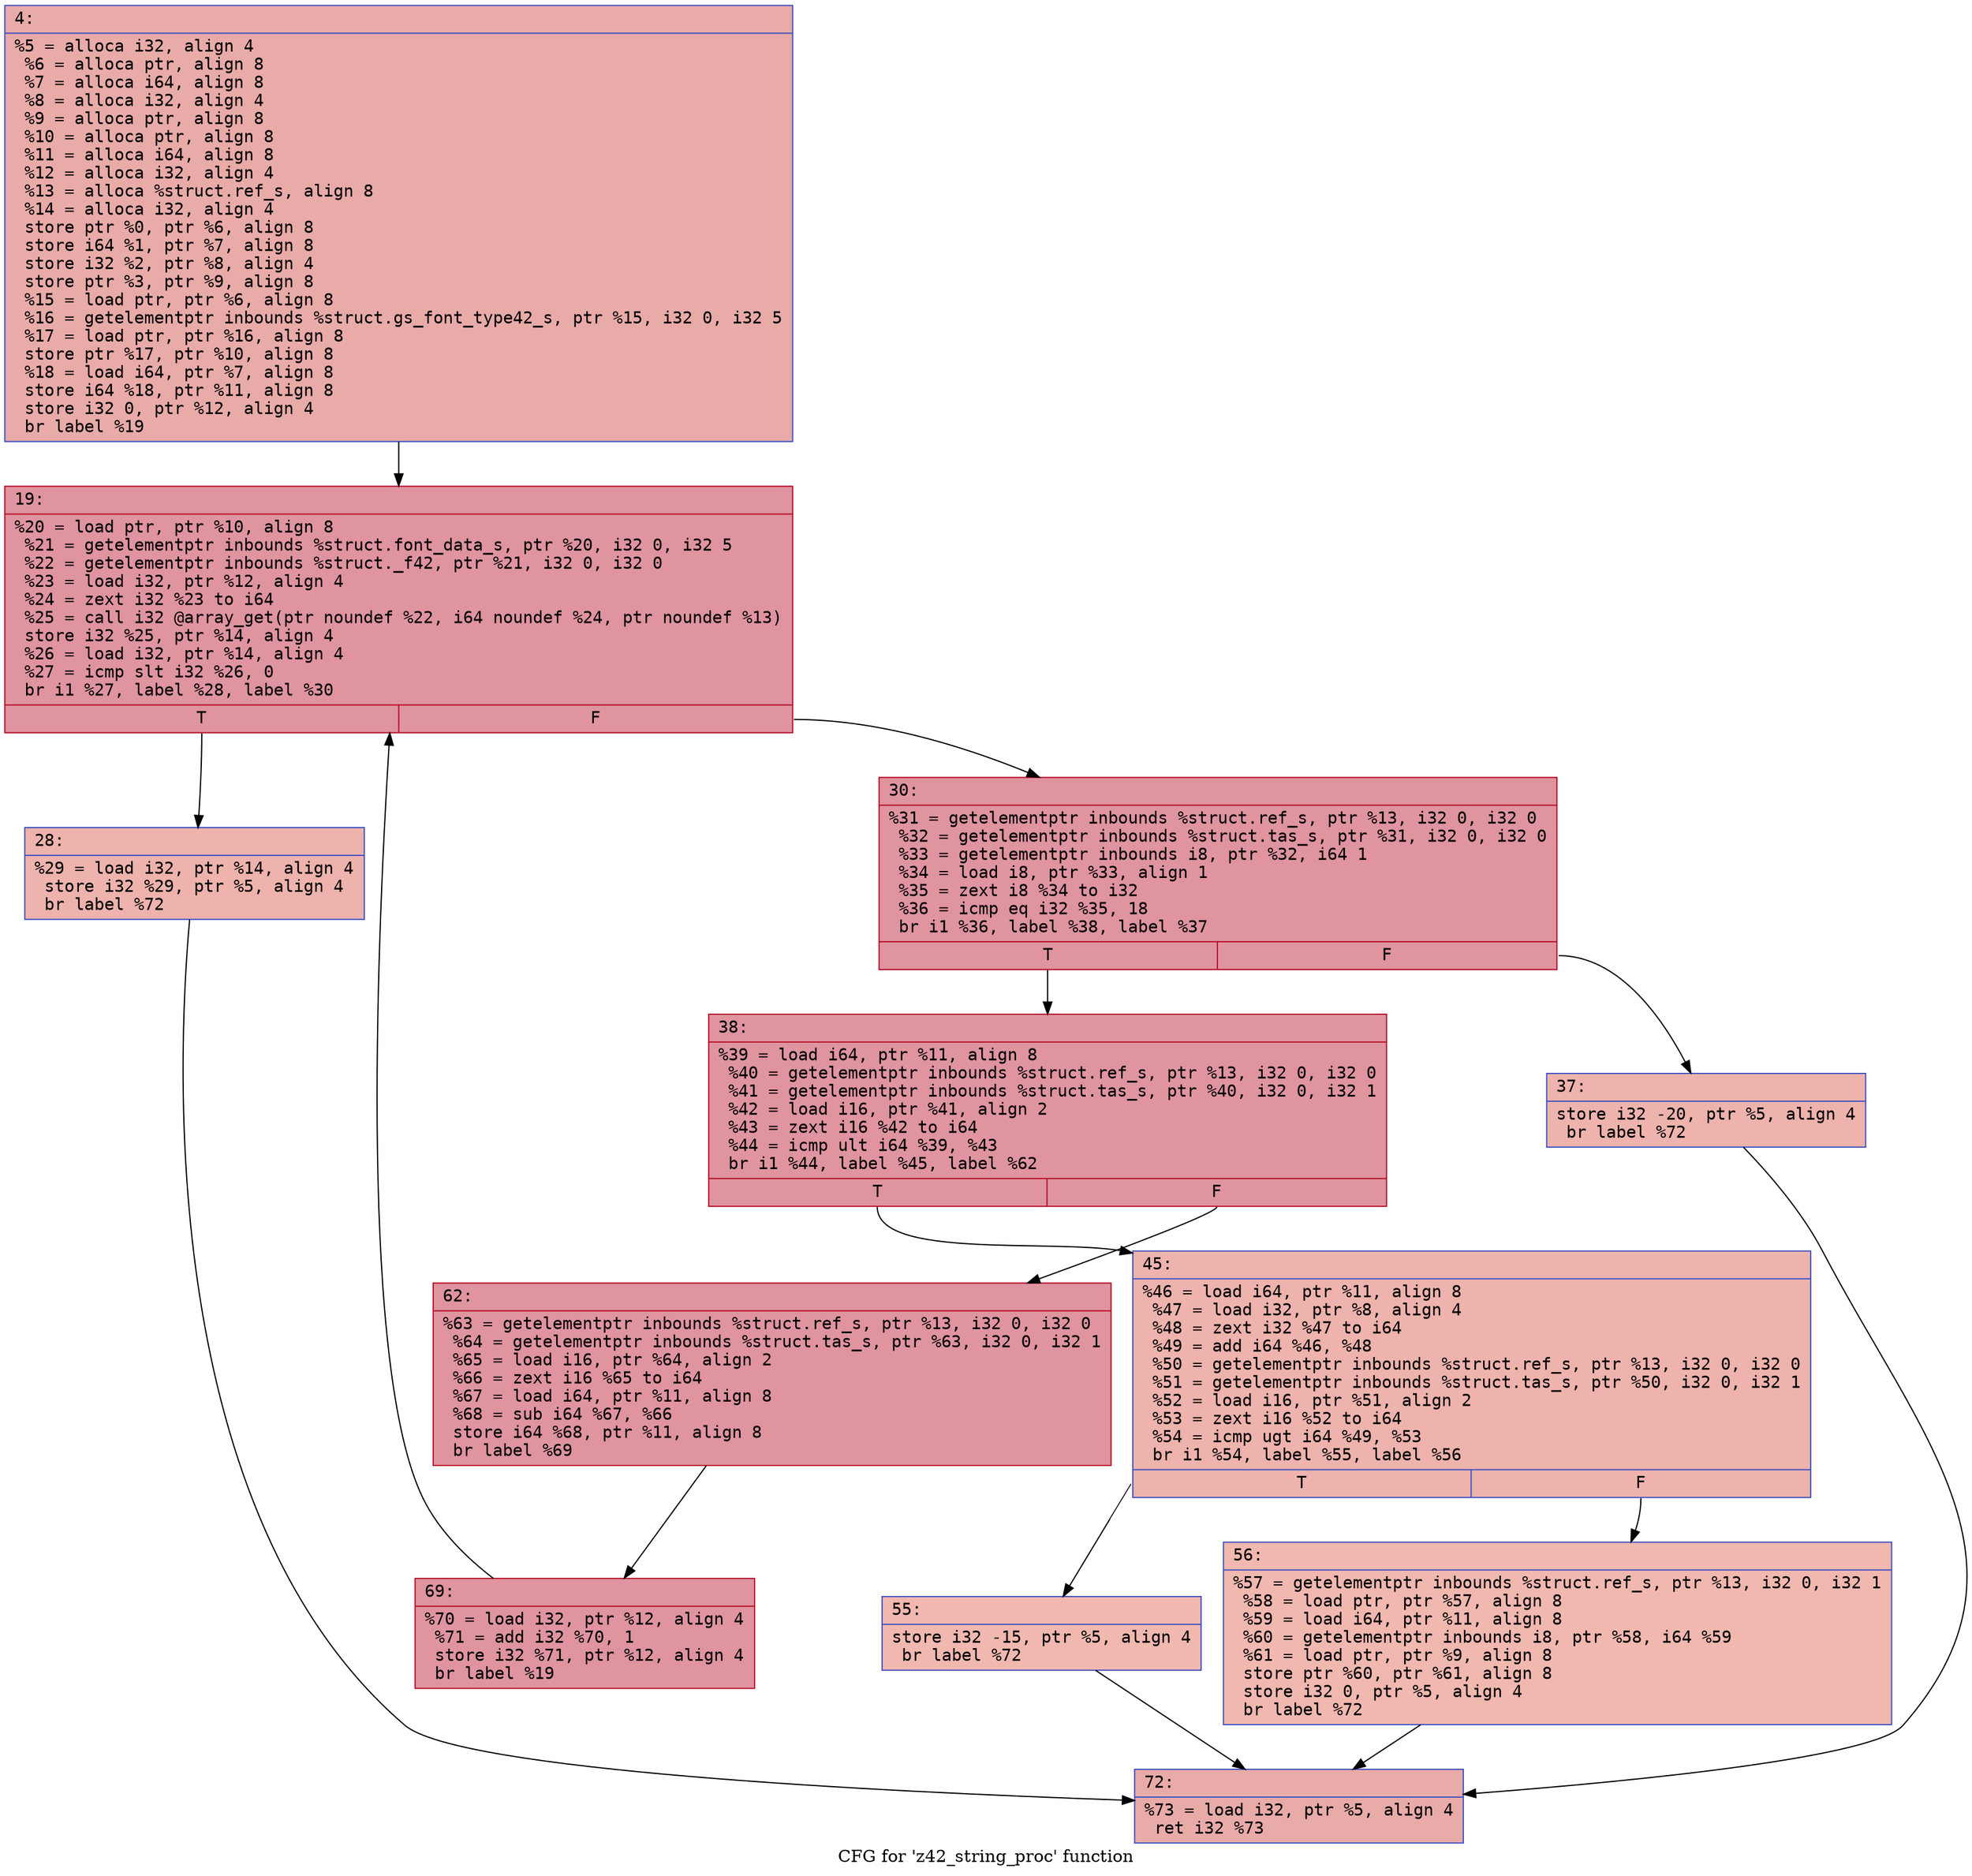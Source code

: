 digraph "CFG for 'z42_string_proc' function" {
	label="CFG for 'z42_string_proc' function";

	Node0x60000285e440 [shape=record,color="#3d50c3ff", style=filled, fillcolor="#cc403a70" fontname="Courier",label="{4:\l|  %5 = alloca i32, align 4\l  %6 = alloca ptr, align 8\l  %7 = alloca i64, align 8\l  %8 = alloca i32, align 4\l  %9 = alloca ptr, align 8\l  %10 = alloca ptr, align 8\l  %11 = alloca i64, align 8\l  %12 = alloca i32, align 4\l  %13 = alloca %struct.ref_s, align 8\l  %14 = alloca i32, align 4\l  store ptr %0, ptr %6, align 8\l  store i64 %1, ptr %7, align 8\l  store i32 %2, ptr %8, align 4\l  store ptr %3, ptr %9, align 8\l  %15 = load ptr, ptr %6, align 8\l  %16 = getelementptr inbounds %struct.gs_font_type42_s, ptr %15, i32 0, i32 5\l  %17 = load ptr, ptr %16, align 8\l  store ptr %17, ptr %10, align 8\l  %18 = load i64, ptr %7, align 8\l  store i64 %18, ptr %11, align 8\l  store i32 0, ptr %12, align 4\l  br label %19\l}"];
	Node0x60000285e440 -> Node0x60000285e490[tooltip="4 -> 19\nProbability 100.00%" ];
	Node0x60000285e490 [shape=record,color="#b70d28ff", style=filled, fillcolor="#b70d2870" fontname="Courier",label="{19:\l|  %20 = load ptr, ptr %10, align 8\l  %21 = getelementptr inbounds %struct.font_data_s, ptr %20, i32 0, i32 5\l  %22 = getelementptr inbounds %struct._f42, ptr %21, i32 0, i32 0\l  %23 = load i32, ptr %12, align 4\l  %24 = zext i32 %23 to i64\l  %25 = call i32 @array_get(ptr noundef %22, i64 noundef %24, ptr noundef %13)\l  store i32 %25, ptr %14, align 4\l  %26 = load i32, ptr %14, align 4\l  %27 = icmp slt i32 %26, 0\l  br i1 %27, label %28, label %30\l|{<s0>T|<s1>F}}"];
	Node0x60000285e490:s0 -> Node0x60000285e4e0[tooltip="19 -> 28\nProbability 3.12%" ];
	Node0x60000285e490:s1 -> Node0x60000285e530[tooltip="19 -> 30\nProbability 96.88%" ];
	Node0x60000285e4e0 [shape=record,color="#3d50c3ff", style=filled, fillcolor="#d6524470" fontname="Courier",label="{28:\l|  %29 = load i32, ptr %14, align 4\l  store i32 %29, ptr %5, align 4\l  br label %72\l}"];
	Node0x60000285e4e0 -> Node0x60000285e7b0[tooltip="28 -> 72\nProbability 100.00%" ];
	Node0x60000285e530 [shape=record,color="#b70d28ff", style=filled, fillcolor="#b70d2870" fontname="Courier",label="{30:\l|  %31 = getelementptr inbounds %struct.ref_s, ptr %13, i32 0, i32 0\l  %32 = getelementptr inbounds %struct.tas_s, ptr %31, i32 0, i32 0\l  %33 = getelementptr inbounds i8, ptr %32, i64 1\l  %34 = load i8, ptr %33, align 1\l  %35 = zext i8 %34 to i32\l  %36 = icmp eq i32 %35, 18\l  br i1 %36, label %38, label %37\l|{<s0>T|<s1>F}}"];
	Node0x60000285e530:s0 -> Node0x60000285e5d0[tooltip="30 -> 38\nProbability 96.88%" ];
	Node0x60000285e530:s1 -> Node0x60000285e580[tooltip="30 -> 37\nProbability 3.12%" ];
	Node0x60000285e580 [shape=record,color="#3d50c3ff", style=filled, fillcolor="#d6524470" fontname="Courier",label="{37:\l|  store i32 -20, ptr %5, align 4\l  br label %72\l}"];
	Node0x60000285e580 -> Node0x60000285e7b0[tooltip="37 -> 72\nProbability 100.00%" ];
	Node0x60000285e5d0 [shape=record,color="#b70d28ff", style=filled, fillcolor="#b70d2870" fontname="Courier",label="{38:\l|  %39 = load i64, ptr %11, align 8\l  %40 = getelementptr inbounds %struct.ref_s, ptr %13, i32 0, i32 0\l  %41 = getelementptr inbounds %struct.tas_s, ptr %40, i32 0, i32 1\l  %42 = load i16, ptr %41, align 2\l  %43 = zext i16 %42 to i64\l  %44 = icmp ult i64 %39, %43\l  br i1 %44, label %45, label %62\l|{<s0>T|<s1>F}}"];
	Node0x60000285e5d0:s0 -> Node0x60000285e620[tooltip="38 -> 45\nProbability 3.12%" ];
	Node0x60000285e5d0:s1 -> Node0x60000285e710[tooltip="38 -> 62\nProbability 96.88%" ];
	Node0x60000285e620 [shape=record,color="#3d50c3ff", style=filled, fillcolor="#d6524470" fontname="Courier",label="{45:\l|  %46 = load i64, ptr %11, align 8\l  %47 = load i32, ptr %8, align 4\l  %48 = zext i32 %47 to i64\l  %49 = add i64 %46, %48\l  %50 = getelementptr inbounds %struct.ref_s, ptr %13, i32 0, i32 0\l  %51 = getelementptr inbounds %struct.tas_s, ptr %50, i32 0, i32 1\l  %52 = load i16, ptr %51, align 2\l  %53 = zext i16 %52 to i64\l  %54 = icmp ugt i64 %49, %53\l  br i1 %54, label %55, label %56\l|{<s0>T|<s1>F}}"];
	Node0x60000285e620:s0 -> Node0x60000285e670[tooltip="45 -> 55\nProbability 50.00%" ];
	Node0x60000285e620:s1 -> Node0x60000285e6c0[tooltip="45 -> 56\nProbability 50.00%" ];
	Node0x60000285e670 [shape=record,color="#3d50c3ff", style=filled, fillcolor="#dc5d4a70" fontname="Courier",label="{55:\l|  store i32 -15, ptr %5, align 4\l  br label %72\l}"];
	Node0x60000285e670 -> Node0x60000285e7b0[tooltip="55 -> 72\nProbability 100.00%" ];
	Node0x60000285e6c0 [shape=record,color="#3d50c3ff", style=filled, fillcolor="#dc5d4a70" fontname="Courier",label="{56:\l|  %57 = getelementptr inbounds %struct.ref_s, ptr %13, i32 0, i32 1\l  %58 = load ptr, ptr %57, align 8\l  %59 = load i64, ptr %11, align 8\l  %60 = getelementptr inbounds i8, ptr %58, i64 %59\l  %61 = load ptr, ptr %9, align 8\l  store ptr %60, ptr %61, align 8\l  store i32 0, ptr %5, align 4\l  br label %72\l}"];
	Node0x60000285e6c0 -> Node0x60000285e7b0[tooltip="56 -> 72\nProbability 100.00%" ];
	Node0x60000285e710 [shape=record,color="#b70d28ff", style=filled, fillcolor="#b70d2870" fontname="Courier",label="{62:\l|  %63 = getelementptr inbounds %struct.ref_s, ptr %13, i32 0, i32 0\l  %64 = getelementptr inbounds %struct.tas_s, ptr %63, i32 0, i32 1\l  %65 = load i16, ptr %64, align 2\l  %66 = zext i16 %65 to i64\l  %67 = load i64, ptr %11, align 8\l  %68 = sub i64 %67, %66\l  store i64 %68, ptr %11, align 8\l  br label %69\l}"];
	Node0x60000285e710 -> Node0x60000285e760[tooltip="62 -> 69\nProbability 100.00%" ];
	Node0x60000285e760 [shape=record,color="#b70d28ff", style=filled, fillcolor="#b70d2870" fontname="Courier",label="{69:\l|  %70 = load i32, ptr %12, align 4\l  %71 = add i32 %70, 1\l  store i32 %71, ptr %12, align 4\l  br label %19\l}"];
	Node0x60000285e760 -> Node0x60000285e490[tooltip="69 -> 19\nProbability 100.00%" ];
	Node0x60000285e7b0 [shape=record,color="#3d50c3ff", style=filled, fillcolor="#cc403a70" fontname="Courier",label="{72:\l|  %73 = load i32, ptr %5, align 4\l  ret i32 %73\l}"];
}
